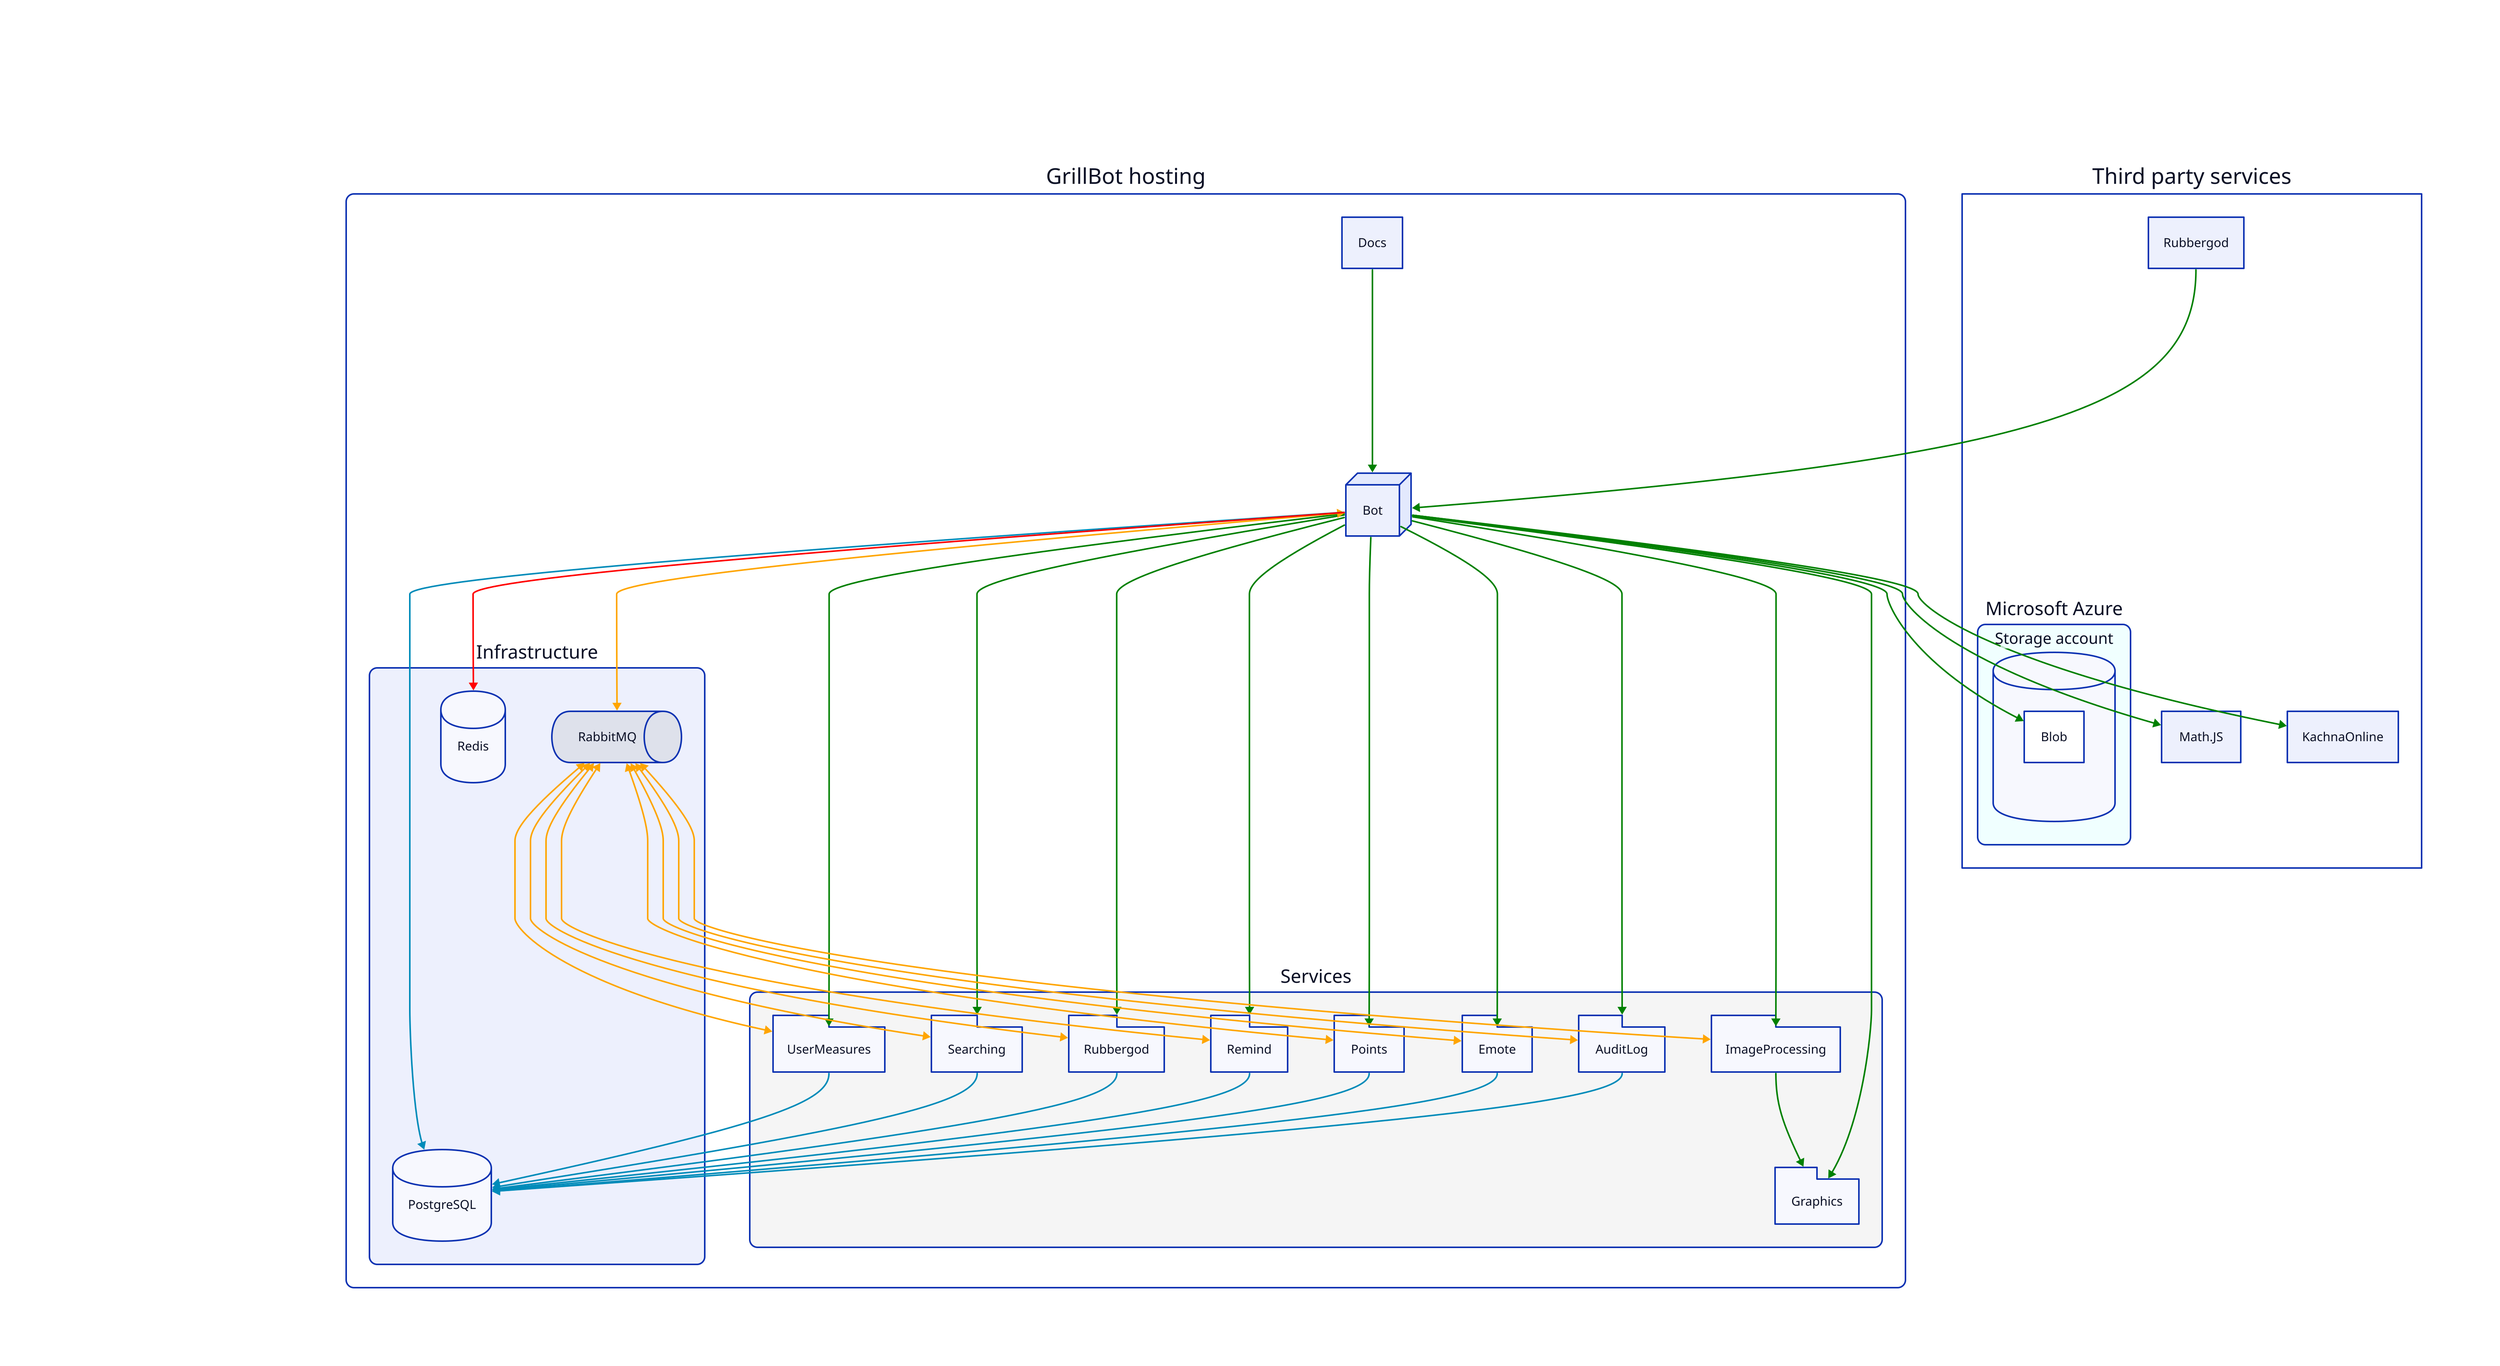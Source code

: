 vars: {
  d2-config: {
    layout-engine: elk
  }
}

# Legend
legend: |md
  # Legenda
  ## Barva spojů
  - Oranžová: RabbitMQ komunikace
  - Modrá: Databázové komunikace
  - Zelená: HTTP
  - Červená: Redis komunikace

  ## Barva boxů
  - Transparentní: Zóny (Servery, hostingy)
  - Modrá: Infrastrukturní (DB, ...)
  - Šedá: Mikroslužby
  - Azurová: Microsoft Azure
|

classes: {
  postgres_relation: {
    style: {
      stroke: "#008bb9"
    }
  }

  http_relation: {
    style: {
      stroke: green
    }
  }

  rabbit_relation: {
    style: {
      stroke: orange
    }
  }

  redis_relation: {
    style: {
      stroke: red
    }
  }
}

# Definitions
GrillBot.Infrastructure: {
  style: {border-radius: 10}

  PostgreSQL: {shape: cylinder}
  RabbitMQ: {shape: queue}
  Redis: {shape: cylinder}
}

GrillBot: {
  label: GrillBot hosting

  style: {
    fill: transparent
    border-radius: 10
  }

  Bot: {
    style: {3d: true}
  }

  Services: {
    style: {
      fill: whitesmoke
      border-radius: 10
    }

    AuditLog: {shape: package}
    Emote: {shape: package}
    ImageProcessing: {shape: package}
    Points: {shape: package}
    Remind: {shape: package}
    Rubbergod: {shape: package}
    Searching: {shape: package}
    UserMeasures: {shape: package}
    Graphics: {shape: package}
  }
}

ThirdParty: {
  label: Third party services
  style: {fill: transparent}

  Azure: {
    label: Microsoft Azure
    style: {border-radius: 10}

    style: {
      fill: azure
      border-radius: 10
    }
  }

  Azure.StorageAccount: {
    label: Storage account
    shape: cylinder
  }
}

# Third party external services communication (Bot -> Service)
GrillBot.Bot -> ThirdParty.Math\.JS: {class: http_relation}
GrillBot.Bot -> ThirdParty.KachnaOnline: {class: http_relation}
GrillBot.Bot -> ThirdParty.Azure.StorageAccount.Blob: {class: http_relation}

# Third party external services communication (Service -> Bot)
ThirdParty.Rubbergod -> GrillBot.Bot: {class: http_relation}

# Internal communication (Service -> Bot)
GrillBot.Docs -> GrillBot.Bot: {class: http_relation}

# Internal communication (Bot -> Service)
GrillBot.Bot -> GrillBot.Services.AuditLog: {class: http_relation}
GrillBot.Bot -> GrillBot.Services.Emote: {class: http_relation}
GrillBot.Bot -> GrillBot.Services.ImageProcessing: {class: http_relation}
GrillBot.Bot -> GrillBot.Services.Points: {class: http_relation}
GrillBot.Bot -> GrillBot.Services.Remind: {class: http_relation}
GrillBot.Bot -> GrillBot.Services.Rubbergod: {class: http_relation}
GrillBot.Bot -> GrillBot.Services.Searching: {class: http_relation}
GrillBot.Bot -> GrillBot.Services.UserMeasures: {class: http_relation}
GrillBot.Bot -> GrillBot.Services.Graphics: {class: http_relation}

# Internal communication (Service -> Service)
GrillBot.Services.ImageProcessing -> GrillBot.Services.Graphics: {class: http_relation}

# RabbitMQ communication
GrillBot.Bot <-> GrillBot.Infrastructure.RabbitMQ: {class: rabbit_relation}
GrillBot.Infrastructure.RabbitMQ <-> GrillBot.Services.AuditLog: {class: rabbit_relation}
GrillBot.Infrastructure.RabbitMQ <-> GrillBot.Services.Emote: {class: rabbit_relation}
GrillBot.Infrastructure.RabbitMQ <-> GrillBot.Services.ImageProcessing: {class: rabbit_relation}
GrillBot.Infrastructure.RabbitMQ <-> GrillBot.Services.Points: {class: rabbit_relation}
GrillBot.Infrastructure.RabbitMQ <-> GrillBot.Services.Remind: {class: rabbit_relation}
GrillBot.Infrastructure.RabbitMQ <-> GrillBot.Services.Rubbergod: {class: rabbit_relation}
GrillBot.Infrastructure.RabbitMQ <-> GrillBot.Services.Searching: {class: rabbit_relation}
GrillBot.Infrastructure.RabbitMQ <-> GrillBot.Services.UserMeasures: {class: rabbit_relation}

# Database communication
GrillBot.Bot -> GrillBot.Infrastructure.PostgreSQL: {class: postgres_relation}
GrillBot.Services.AuditLog -> GrillBot.Infrastructure.PostgreSQL: {class: postgres_relation}
GrillBot.Services.Emote -> GrillBot.Infrastructure.PostgreSQL: {class: postgres_relation}
GrillBot.Services.Points -> GrillBot.Infrastructure.PostgreSQL: {class: postgres_relation}
GrillBot.Services.Remind -> GrillBot.Infrastructure.PostgreSQL: {class: postgres_relation}
GrillBot.Services.Rubbergod -> GrillBot.Infrastructure.PostgreSQL: {class: postgres_relation}
GrillBot.Services.Searching -> GrillBot.Infrastructure.PostgreSQL: {class: postgres_relation}
GrillBot.Services.UserMeasures -> GrillBot.Infrastructure.PostgreSQL: {class: postgres_relation}

# Redis communication
GrillBot.Bot -> GrillBot.Infrastructure.Redis: {class: redis_relation}
